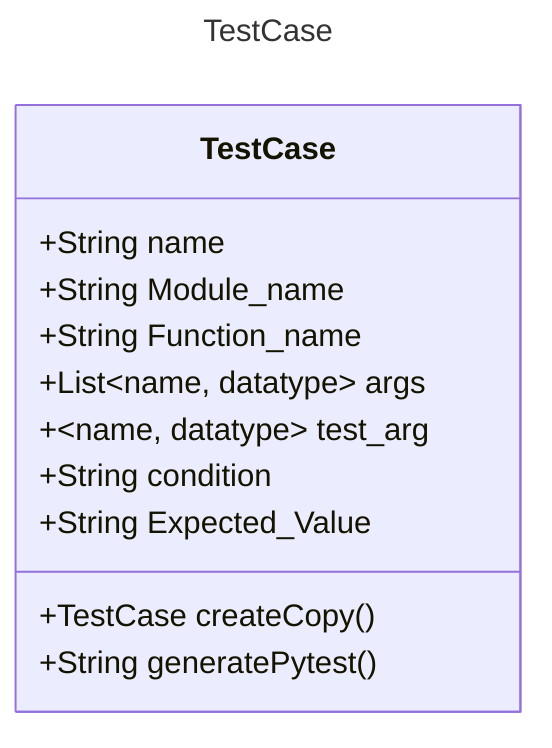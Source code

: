 ---
title: TestCase
---
classDiagram
    class TestCase{
        +String name
        +String Module_name
        +String Function_name
        +List~name, datatype~ args

        +~name, datatype~ test_arg

        +String condition
        +String Expected_Value

        +TestCase createCopy()
        +String generatePytest()
    }